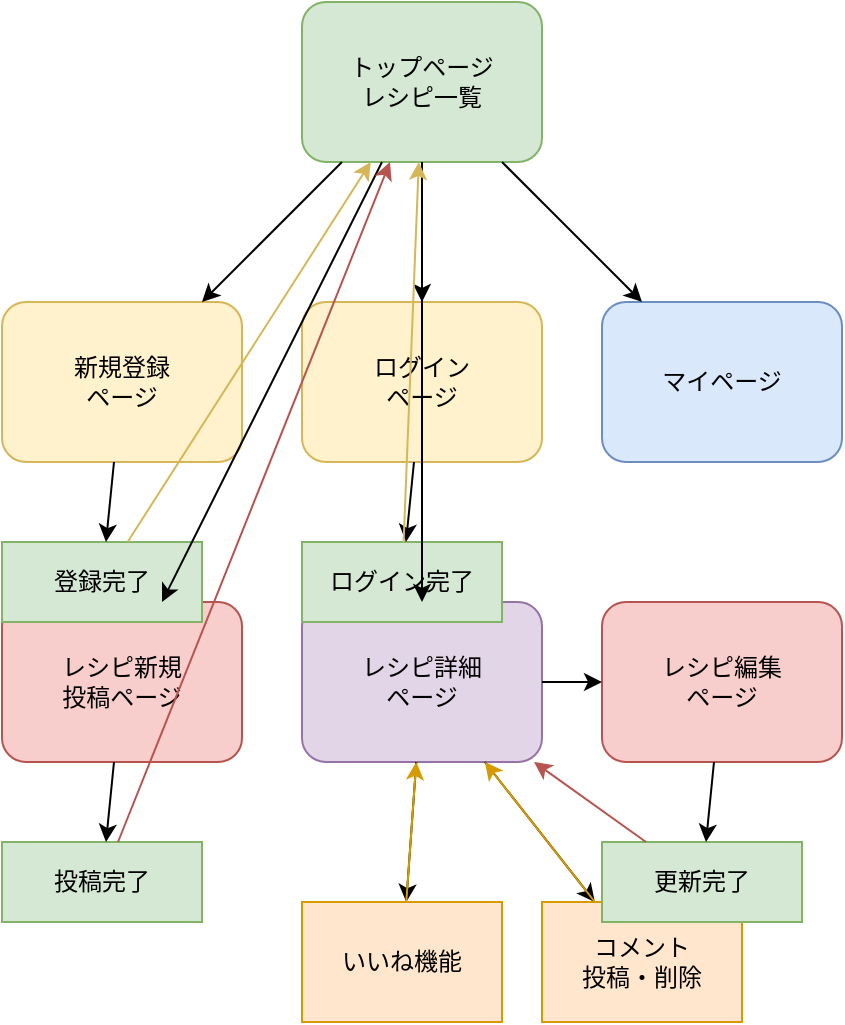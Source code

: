<mxfile>
    <diagram id="v-uVqsOsYCwfahz-3yNl" name="画面遷移図">
        <mxGraphModel dx="1200" dy="800" grid="1" gridSize="10" guides="1" tooltips="1" connect="1" arrows="1" fold="1" page="1" pageScale="1" pageWidth="1400" pageHeight="1000" math="0" shadow="0">
            <root>
                <mxCell id="0"/>
                <mxCell id="1" parent="0"/>
                
                <!-- メイン画面 -->
                <mxCell id="2" value="トップページ&#xa;レシピ一覧" style="rounded=1;whiteSpace=wrap;html=1;fillColor=#d5e8d4;strokeColor=#82b366;" vertex="1" parent="1">
                    <mxGeometry x="200" y="50" width="120" height="80" as="geometry"/>
                </mxCell>
                
                <!-- 認証関連画面 -->
                <mxCell id="3" value="新規登録&#xa;ページ" style="rounded=1;whiteSpace=wrap;html=1;fillColor=#fff2cc;strokeColor=#d6b656;" vertex="1" parent="1">
                    <mxGeometry x="50" y="200" width="120" height="80" as="geometry"/>
                </mxCell>
                
                <mxCell id="4" value="ログイン&#xa;ページ" style="rounded=1;whiteSpace=wrap;html=1;fillColor=#fff2cc;strokeColor=#d6b656;" vertex="1" parent="1">
                    <mxGeometry x="200" y="200" width="120" height="80" as="geometry"/>
                </mxCell>
                
                <mxCell id="5" value="マイページ" style="rounded=1;whiteSpace=wrap;html=1;fillColor=#dae8fc;strokeColor=#6c8ebf;" vertex="1" parent="1">
                    <mxGeometry x="350" y="200" width="120" height="80" as="geometry"/>
                </mxCell>
                
                <!-- レシピ関連画面 -->
                <mxCell id="6" value="レシピ詳細&#xa;ページ" style="rounded=1;whiteSpace=wrap;html=1;fillColor=#e1d5e7;strokeColor=#9673a6;" vertex="1" parent="1">
                    <mxGeometry x="200" y="350" width="120" height="80" as="geometry"/>
                </mxCell>
                
                <mxCell id="7" value="レシピ新規&#xa;投稿ページ" style="rounded=1;whiteSpace=wrap;html=1;fillColor=#f8cecc;strokeColor=#b85450;" vertex="1" parent="1">
                    <mxGeometry x="50" y="350" width="120" height="80" as="geometry"/>
                </mxCell>
                
                <mxCell id="8" value="レシピ編集&#xa;ページ" style="rounded=1;whiteSpace=wrap;html=1;fillColor=#f8cecc;strokeColor=#b85450;" vertex="1" parent="1">
                    <mxGeometry x="350" y="350" width="120" height="80" as="geometry"/>
                </mxCell>
                
                <!-- 機能画面 -->
                <mxCell id="9" value="いいね機能" style="rounded=0;whiteSpace=wrap;html=1;fillColor=#ffe6cc;strokeColor=#d79b00;" vertex="1" parent="1">
                    <mxGeometry x="200" y="500" width="100" height="60" as="geometry"/>
                </mxCell>
                
                <mxCell id="10" value="コメント&#xa;投稿・削除" style="rounded=0;whiteSpace=wrap;html=1;fillColor=#ffe6cc;strokeColor=#d79b00;" vertex="1" parent="1">
                    <mxGeometry x="320" y="500" width="100" height="60" as="geometry"/>
                </mxCell>
                
                <!-- 完了画面 -->
                <mxCell id="11" value="登録完了" style="rounded=0;whiteSpace=wrap;html=1;fillColor=#d5e8d4;strokeColor=#82b366;" vertex="1" parent="1">
                    <mxGeometry x="50" y="320" width="100" height="40" as="geometry"/>
                </mxCell>
                
                <mxCell id="12" value="ログイン完了" style="rounded=0;whiteSpace=wrap;html=1;fillColor=#d5e8d4;strokeColor=#82b366;" vertex="1" parent="1">
                    <mxGeometry x="200" y="320" width="100" height="40" as="geometry"/>
                </mxCell>
                
                <mxCell id="13" value="投稿完了" style="rounded=0;whiteSpace=wrap;html=1;fillColor=#d5e8d4;strokeColor=#82b366;" vertex="1" parent="1">
                    <mxGeometry x="50" y="470" width="100" height="40" as="geometry"/>
                </mxCell>
                
                <mxCell id="14" value="更新完了" style="rounded=0;whiteSpace=wrap;html=1;fillColor=#d5e8d4;strokeColor=#82b366;" vertex="1" parent="1">
                    <mxGeometry x="350" y="470" width="100" height="40" as="geometry"/>
                </mxCell>
                
                <!-- 遷移線 -->
                <!-- トップページからの遷移 -->
                <mxCell id="15" value="" style="endArrow=classic;html=1;rounded=0;" edge="1" parent="1" source="2" target="3">
                    <mxGeometry width="50" height="50" relative="1" as="geometry">
                        <mxPoint x="250" y="150" as="sourcePoint"/>
                        <mxPoint x="300" y="100" as="targetPoint"/>
                    </mxGeometry>
                </mxCell>
                
                <mxCell id="16" value="" style="endArrow=classic;html=1;rounded=0;" edge="1" parent="1" source="2" target="4">
                    <mxGeometry width="50" height="50" relative="1" as="geometry">
                        <mxPoint x="250" y="150" as="sourcePoint"/>
                        <mxPoint x="300" y="100" as="targetPoint"/>
                    </mxGeometry>
                </mxCell>
                
                <mxCell id="17" value="" style="endArrow=classic;html=1;rounded=0;" edge="1" parent="1" source="2" target="5">
                    <mxGeometry width="50" height="50" relative="1" as="geometry">
                        <mxPoint x="250" y="150" as="sourcePoint"/>
                        <mxPoint x="300" y="100" as="targetPoint"/>
                    </mxGeometry>
                </mxCell>
                
                <mxCell id="18" value="" style="endArrow=classic;html=1;rounded=0;" edge="1" parent="1" source="2" target="6">
                    <mxGeometry width="50" height="50" relative="1" as="geometry">
                        <mxPoint x="250" y="150" as="sourcePoint"/>
                        <mxPoint x="300" y="100" as="targetPoint"/>
                    </mxGeometry>
                </mxCell>
                
                <mxCell id="19" value="" style="endArrow=classic;html=1;rounded=0;" edge="1" parent="1" source="2" target="7">
                    <mxGeometry width="50" height="50" relative="1" as="geometry">
                        <mxPoint x="250" y="150" as="sourcePoint"/>
                        <mxPoint x="300" y="100" as="targetPoint"/>
                    </mxGeometry>
                </mxCell>
                
                <!-- レシピ詳細ページからの遷移 -->
                <mxCell id="20" value="" style="endArrow=classic;html=1;rounded=0;" edge="1" parent="1" source="6" target="8">
                    <mxGeometry width="50" height="50" relative="1" as="geometry">
                        <mxPoint x="250" y="150" as="sourcePoint"/>
                        <mxPoint x="300" y="100" as="targetPoint"/>
                    </mxGeometry>
                </mxCell>
                
                <mxCell id="21" value="" style="endArrow=classic;html=1;rounded=0;" edge="1" parent="1" source="6" target="9">
                    <mxGeometry width="50" height="50" relative="1" as="geometry">
                        <mxPoint x="250" y="150" as="sourcePoint"/>
                        <mxPoint x="300" y="100" as="targetPoint"/>
                    </mxGeometry>
                </mxCell>
                
                <mxCell id="22" value="" style="endArrow=classic;html=1;rounded=0;" edge="1" parent="1" source="6" target="10">
                    <mxGeometry width="50" height="50" relative="1" as="geometry">
                        <mxPoint x="250" y="150" as="sourcePoint"/>
                        <mxPoint x="300" y="100" as="targetPoint"/>
                    </mxGeometry>
                </mxCell>
                
                <!-- 完了画面への遷移 -->
                <mxCell id="23" value="" style="endArrow=classic;html=1;rounded=0;" edge="1" parent="1" source="3" target="11">
                    <mxGeometry width="50" height="50" relative="1" as="geometry">
                        <mxPoint x="250" y="150" as="sourcePoint"/>
                        <mxPoint x="300" y="100" as="targetPoint"/>
                    </mxGeometry>
                </mxCell>
                
                <mxCell id="24" value="" style="endArrow=classic;html=1;rounded=0;" edge="1" parent="1" source="4" target="12">
                    <mxGeometry width="50" height="50" relative="1" as="geometry">
                        <mxPoint x="250" y="150" as="sourcePoint"/>
                        <mxPoint x="300" y="100" as="targetPoint"/>
                    </mxGeometry>
                </mxCell>
                
                <mxCell id="25" value="" style="endArrow=classic;html=1;rounded=0;" edge="1" parent="1" source="7" target="13">
                    <mxGeometry width="50" height="50" relative="1" as="geometry">
                        <mxPoint x="250" y="150" as="sourcePoint"/>
                        <mxPoint x="300" y="100" as="targetPoint"/>
                    </mxGeometry>
                </mxCell>
                
                <mxCell id="26" value="" style="endArrow=classic;html=1;rounded=0;" edge="1" parent="1" source="8" target="14">
                    <mxGeometry width="50" height="50" relative="1" as="geometry">
                        <mxPoint x="250" y="150" as="sourcePoint"/>
                        <mxPoint x="300" y="100" as="targetPoint"/>
                    </mxGeometry>
                </mxCell>
                
                <!-- 戻り遷移 -->
                <mxCell id="27" value="" style="endArrow=classic;html=1;rounded=0;strokeColor=#d6b656;" edge="1" parent="1" source="11" target="2">
                    <mxGeometry width="50" height="50" relative="1" as="geometry">
                        <mxPoint x="250" y="150" as="sourcePoint"/>
                        <mxPoint x="300" y="100" as="targetPoint"/>
                    </mxGeometry>
                </mxCell>
                
                <mxCell id="28" value="" style="endArrow=classic;html=1;rounded=0;strokeColor=#d6b656;" edge="1" parent="1" source="12" target="2">
                    <mxGeometry width="50" height="50" relative="1" as="geometry">
                        <mxPoint x="250" y="150" as="sourcePoint"/>
                        <mxPoint x="300" y="100" as="targetPoint"/>
                    </mxGeometry>
                </mxCell>
                
                <mxCell id="29" value="" style="endArrow=classic;html=1;rounded=0;strokeColor=#b85450;" edge="1" parent="1" source="13" target="2">
                    <mxGeometry width="50" height="50" relative="1" as="geometry">
                        <mxPoint x="250" y="150" as="sourcePoint"/>
                        <mxPoint x="300" y="100" as="targetPoint"/>
                    </mxGeometry>
                </mxCell>
                
                <mxCell id="30" value="" style="endArrow=classic;html=1;rounded=0;strokeColor=#b85450;" edge="1" parent="1" source="14" target="6">
                    <mxGeometry width="50" height="50" relative="1" as="geometry">
                        <mxPoint x="250" y="150" as="sourcePoint"/>
                        <mxPoint x="300" y="100" as="targetPoint"/>
                    </mxGeometry>
                </mxCell>
                
                <!-- 機能からの戻り -->
                <mxCell id="31" value="" style="endArrow=classic;html=1;rounded=0;strokeColor=#d79b00;" edge="1" parent="1" source="9" target="6">
                    <mxGeometry width="50" height="50" relative="1" as="geometry">
                        <mxPoint x="250" y="150" as="sourcePoint"/>
                        <mxPoint x="300" y="100" as="targetPoint"/>
                    </mxGeometry>
                </mxCell>
                
                <mxCell id="32" value="" style="endArrow=classic;html=1;rounded=0;strokeColor=#d79b00;" edge="1" parent="1" source="10" target="6">
                    <mxGeometry width="50" height="50" relative="1" as="geometry">
                        <mxPoint x="250" y="150" as="sourcePoint"/>
                        <mxPoint x="300" y="100" as="targetPoint"/>
                    </mxGeometry>
                </mxCell>
                
            </root>
        </mxGraphModel>
    </diagram>
</mxfile>